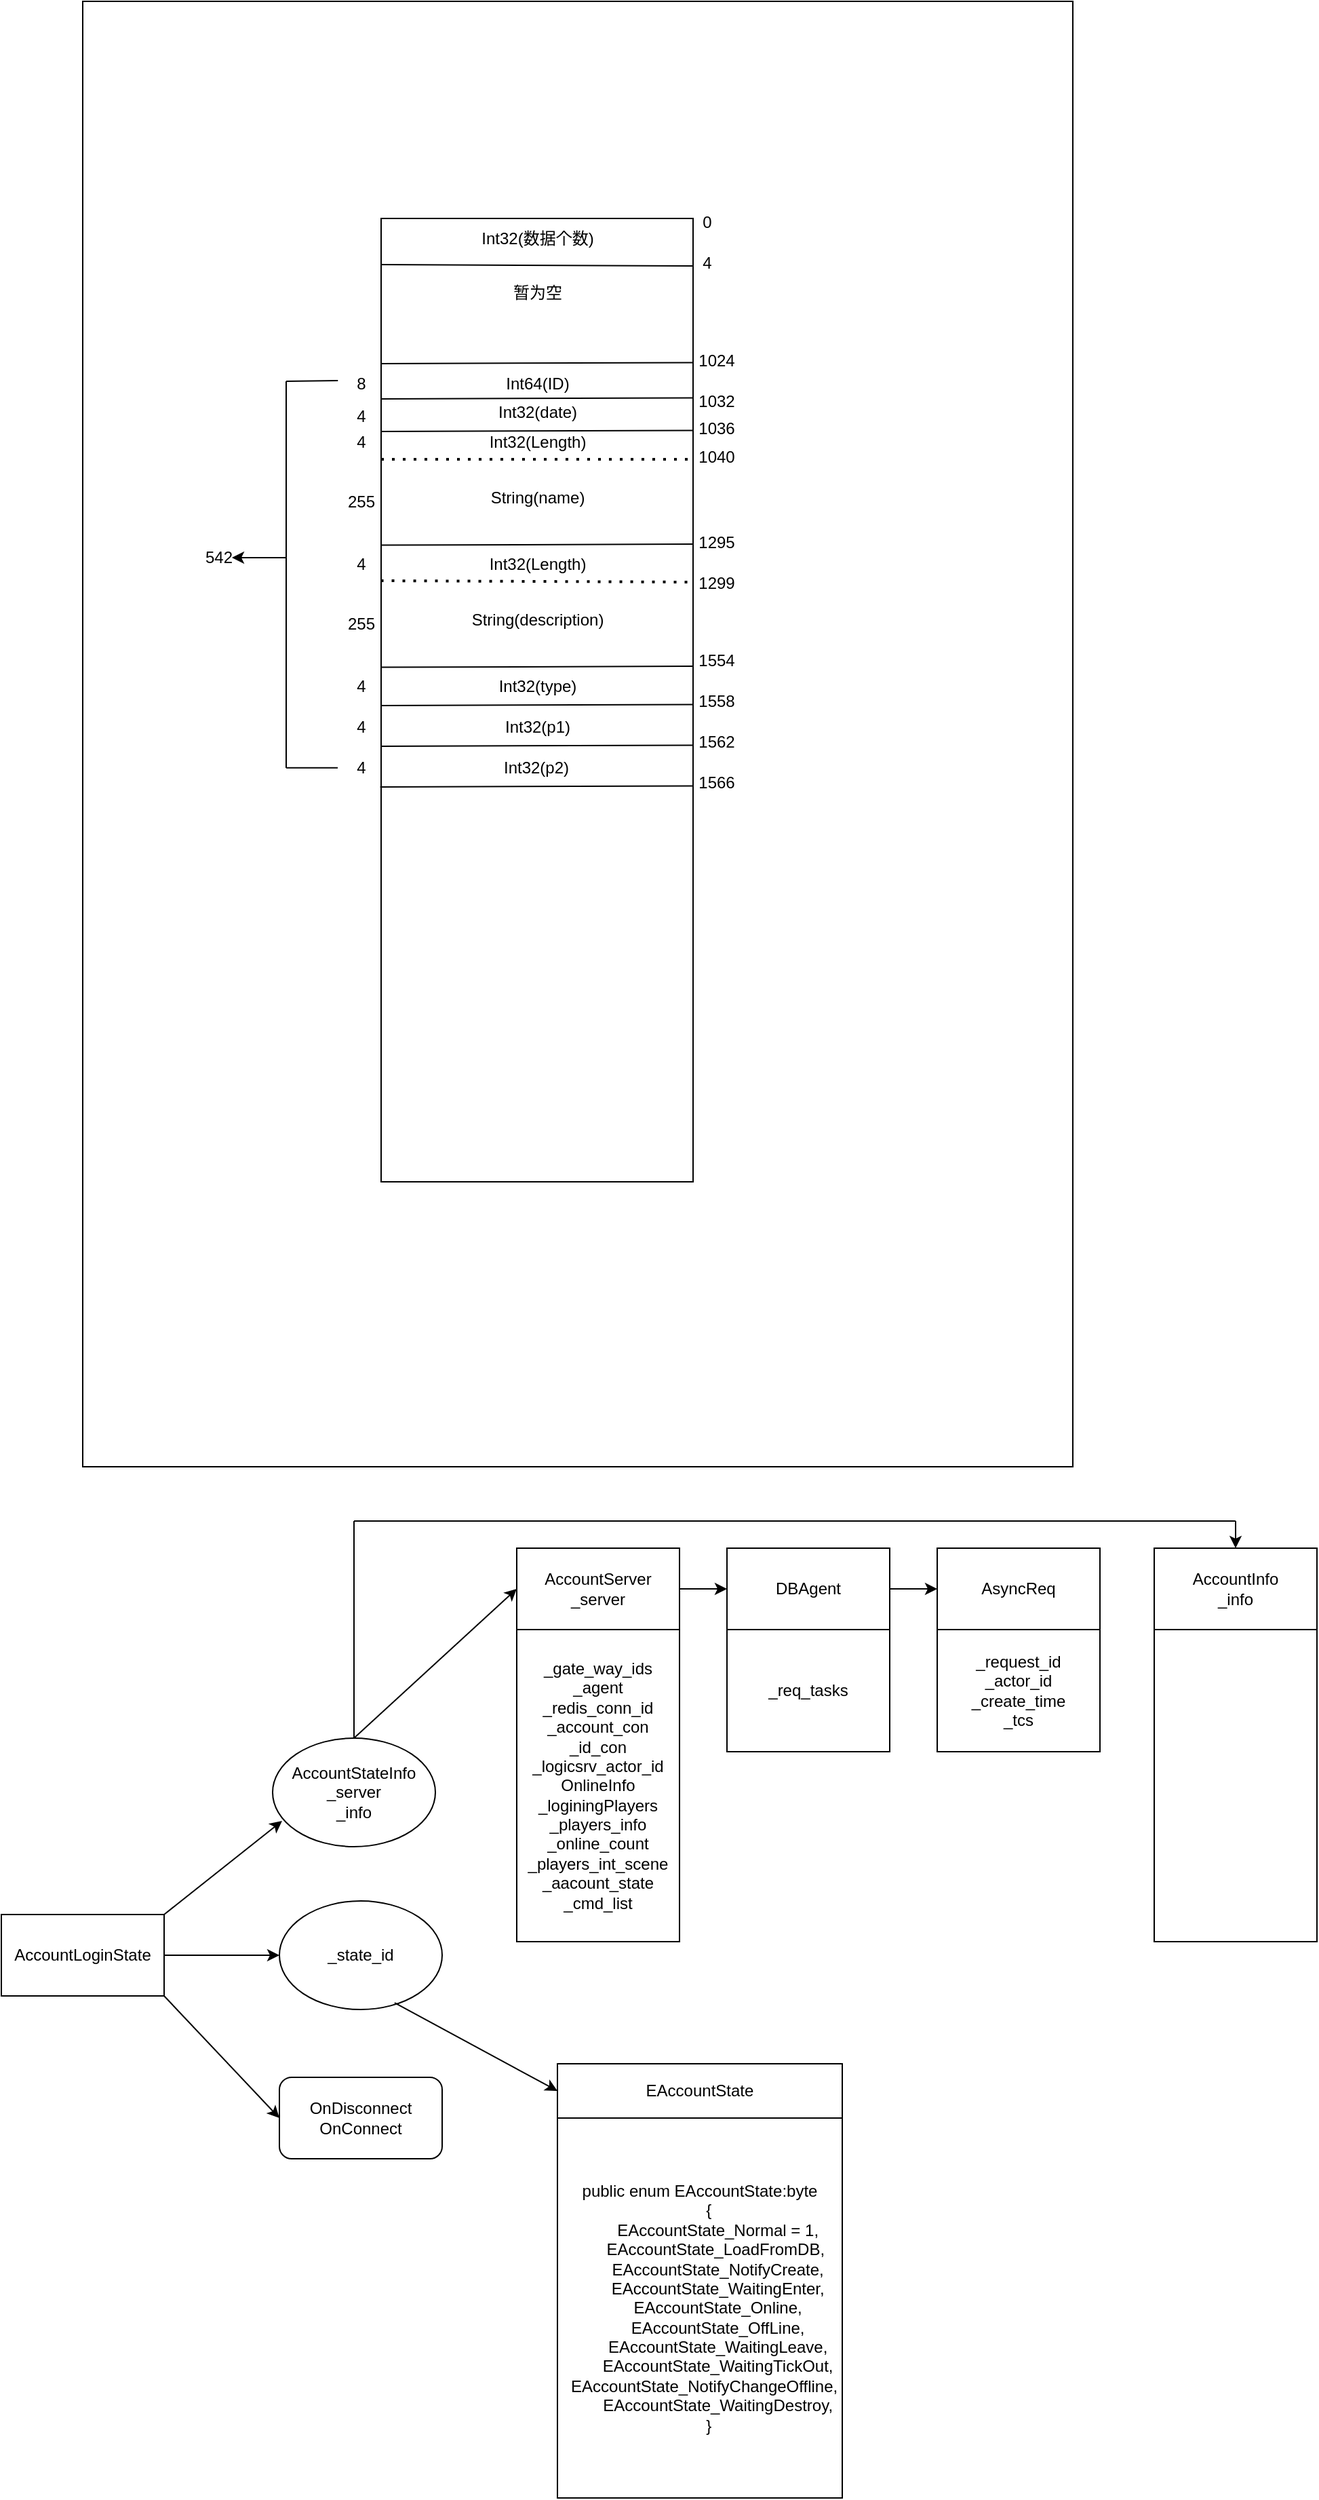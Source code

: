<mxfile version="21.3.8" type="github">
  <diagram name="第 1 页" id="_6rk8pFN5I9bijS4B2-_">
    <mxGraphModel dx="2005" dy="743" grid="1" gridSize="10" guides="1" tooltips="1" connect="1" arrows="1" fold="1" page="1" pageScale="1" pageWidth="827" pageHeight="1169" math="0" shadow="0">
      <root>
        <mxCell id="0" />
        <mxCell id="1" parent="0" />
        <mxCell id="lP68K1j0IbaaqQ89DDOX-53" value="" style="rounded=0;whiteSpace=wrap;html=1;" parent="1" vertex="1">
          <mxGeometry y="160" width="730" height="1080" as="geometry" />
        </mxCell>
        <mxCell id="lP68K1j0IbaaqQ89DDOX-2" value="" style="rounded=0;whiteSpace=wrap;html=1;" parent="1" vertex="1">
          <mxGeometry x="220" y="320" width="230" height="710" as="geometry" />
        </mxCell>
        <mxCell id="lP68K1j0IbaaqQ89DDOX-5" value="" style="endArrow=none;html=1;rounded=0;exitX=-0.008;exitY=0.093;exitDx=0;exitDy=0;exitPerimeter=0;" parent="1" edge="1">
          <mxGeometry width="50" height="50" relative="1" as="geometry">
            <mxPoint x="220.16" y="354.03" as="sourcePoint" />
            <mxPoint x="450" y="355" as="targetPoint" />
          </mxGeometry>
        </mxCell>
        <mxCell id="lP68K1j0IbaaqQ89DDOX-6" value="" style="endArrow=none;html=1;rounded=0;entryX=1.002;entryY=0.351;entryDx=0;entryDy=0;entryPerimeter=0;" parent="1" edge="1">
          <mxGeometry width="50" height="50" relative="1" as="geometry">
            <mxPoint x="220" y="427" as="sourcePoint" />
            <mxPoint x="450.46" y="426.21" as="targetPoint" />
          </mxGeometry>
        </mxCell>
        <mxCell id="lP68K1j0IbaaqQ89DDOX-7" value="Int32(数据个数)" style="text;html=1;align=center;verticalAlign=middle;resizable=0;points=[];autosize=1;strokeColor=none;fillColor=none;" parent="1" vertex="1">
          <mxGeometry x="280" y="320" width="110" height="30" as="geometry" />
        </mxCell>
        <mxCell id="lP68K1j0IbaaqQ89DDOX-8" value="暂为空" style="text;html=1;align=center;verticalAlign=middle;resizable=0;points=[];autosize=1;strokeColor=none;fillColor=none;" parent="1" vertex="1">
          <mxGeometry x="305" y="360" width="60" height="30" as="geometry" />
        </mxCell>
        <mxCell id="lP68K1j0IbaaqQ89DDOX-9" value="4" style="text;html=1;align=center;verticalAlign=middle;resizable=0;points=[];autosize=1;strokeColor=none;fillColor=none;" parent="1" vertex="1">
          <mxGeometry x="445" y="338" width="30" height="30" as="geometry" />
        </mxCell>
        <mxCell id="lP68K1j0IbaaqQ89DDOX-10" value="0" style="text;html=1;align=center;verticalAlign=middle;resizable=0;points=[];autosize=1;strokeColor=none;fillColor=none;" parent="1" vertex="1">
          <mxGeometry x="445" y="308" width="30" height="30" as="geometry" />
        </mxCell>
        <mxCell id="lP68K1j0IbaaqQ89DDOX-11" value="1024" style="text;html=1;align=center;verticalAlign=middle;resizable=0;points=[];autosize=1;strokeColor=none;fillColor=none;" parent="1" vertex="1">
          <mxGeometry x="442" y="410" width="50" height="30" as="geometry" />
        </mxCell>
        <mxCell id="lP68K1j0IbaaqQ89DDOX-12" value="" style="endArrow=none;html=1;rounded=0;entryX=1.002;entryY=0.351;entryDx=0;entryDy=0;entryPerimeter=0;" parent="1" edge="1">
          <mxGeometry width="50" height="50" relative="1" as="geometry">
            <mxPoint x="220" y="453" as="sourcePoint" />
            <mxPoint x="450.46" y="452.21" as="targetPoint" />
          </mxGeometry>
        </mxCell>
        <mxCell id="lP68K1j0IbaaqQ89DDOX-13" value="1032" style="text;html=1;align=center;verticalAlign=middle;resizable=0;points=[];autosize=1;strokeColor=none;fillColor=none;" parent="1" vertex="1">
          <mxGeometry x="442" y="440" width="50" height="30" as="geometry" />
        </mxCell>
        <mxCell id="lP68K1j0IbaaqQ89DDOX-14" value="Int64(ID)" style="text;html=1;align=center;verticalAlign=middle;resizable=0;points=[];autosize=1;strokeColor=none;fillColor=none;" parent="1" vertex="1">
          <mxGeometry x="300" y="427" width="70" height="30" as="geometry" />
        </mxCell>
        <mxCell id="lP68K1j0IbaaqQ89DDOX-15" value="" style="endArrow=none;html=1;rounded=0;entryX=1.002;entryY=0.351;entryDx=0;entryDy=0;entryPerimeter=0;" parent="1" edge="1">
          <mxGeometry width="50" height="50" relative="1" as="geometry">
            <mxPoint x="220" y="477" as="sourcePoint" />
            <mxPoint x="450.46" y="476.21" as="targetPoint" />
          </mxGeometry>
        </mxCell>
        <mxCell id="lP68K1j0IbaaqQ89DDOX-16" value="Int32(date)" style="text;html=1;align=center;verticalAlign=middle;resizable=0;points=[];autosize=1;strokeColor=none;fillColor=none;" parent="1" vertex="1">
          <mxGeometry x="295" y="448" width="80" height="30" as="geometry" />
        </mxCell>
        <mxCell id="lP68K1j0IbaaqQ89DDOX-17" value="1036" style="text;html=1;align=center;verticalAlign=middle;resizable=0;points=[];autosize=1;strokeColor=none;fillColor=none;" parent="1" vertex="1">
          <mxGeometry x="442" y="460" width="50" height="30" as="geometry" />
        </mxCell>
        <mxCell id="lP68K1j0IbaaqQ89DDOX-18" value="" style="endArrow=none;html=1;rounded=0;entryX=1.002;entryY=0.351;entryDx=0;entryDy=0;entryPerimeter=0;" parent="1" edge="1">
          <mxGeometry width="50" height="50" relative="1" as="geometry">
            <mxPoint x="220" y="560.79" as="sourcePoint" />
            <mxPoint x="450.46" y="560.0" as="targetPoint" />
          </mxGeometry>
        </mxCell>
        <mxCell id="lP68K1j0IbaaqQ89DDOX-19" value="" style="endArrow=none;dashed=1;html=1;dashPattern=1 3;strokeWidth=2;rounded=0;exitX=0;exitY=0.25;exitDx=0;exitDy=0;entryX=1;entryY=0.25;entryDx=0;entryDy=0;" parent="1" source="lP68K1j0IbaaqQ89DDOX-2" target="lP68K1j0IbaaqQ89DDOX-2" edge="1">
          <mxGeometry width="50" height="50" relative="1" as="geometry">
            <mxPoint x="280" y="520" as="sourcePoint" />
            <mxPoint x="330" y="470" as="targetPoint" />
          </mxGeometry>
        </mxCell>
        <mxCell id="lP68K1j0IbaaqQ89DDOX-20" value="Int32(Length)" style="text;html=1;align=center;verticalAlign=middle;resizable=0;points=[];autosize=1;strokeColor=none;fillColor=none;" parent="1" vertex="1">
          <mxGeometry x="290" y="470" width="90" height="30" as="geometry" />
        </mxCell>
        <mxCell id="lP68K1j0IbaaqQ89DDOX-21" value="1040" style="text;html=1;align=center;verticalAlign=middle;resizable=0;points=[];autosize=1;strokeColor=none;fillColor=none;" parent="1" vertex="1">
          <mxGeometry x="442" y="481" width="50" height="30" as="geometry" />
        </mxCell>
        <mxCell id="lP68K1j0IbaaqQ89DDOX-22" value="1295" style="text;html=1;align=center;verticalAlign=middle;resizable=0;points=[];autosize=1;strokeColor=none;fillColor=none;" parent="1" vertex="1">
          <mxGeometry x="442" y="544" width="50" height="30" as="geometry" />
        </mxCell>
        <mxCell id="lP68K1j0IbaaqQ89DDOX-23" value="String(name)" style="text;html=1;align=center;verticalAlign=middle;resizable=0;points=[];autosize=1;strokeColor=none;fillColor=none;" parent="1" vertex="1">
          <mxGeometry x="290" y="511" width="90" height="30" as="geometry" />
        </mxCell>
        <mxCell id="lP68K1j0IbaaqQ89DDOX-24" value="8" style="text;html=1;align=center;verticalAlign=middle;resizable=0;points=[];autosize=1;strokeColor=none;fillColor=none;" parent="1" vertex="1">
          <mxGeometry x="190" y="427" width="30" height="30" as="geometry" />
        </mxCell>
        <mxCell id="lP68K1j0IbaaqQ89DDOX-25" value="4" style="text;html=1;align=center;verticalAlign=middle;resizable=0;points=[];autosize=1;strokeColor=none;fillColor=none;" parent="1" vertex="1">
          <mxGeometry x="190" y="451" width="30" height="30" as="geometry" />
        </mxCell>
        <mxCell id="lP68K1j0IbaaqQ89DDOX-26" value="4" style="text;html=1;align=center;verticalAlign=middle;resizable=0;points=[];autosize=1;strokeColor=none;fillColor=none;" parent="1" vertex="1">
          <mxGeometry x="190" y="470" width="30" height="30" as="geometry" />
        </mxCell>
        <mxCell id="lP68K1j0IbaaqQ89DDOX-27" value="255" style="text;html=1;align=center;verticalAlign=middle;resizable=0;points=[];autosize=1;strokeColor=none;fillColor=none;" parent="1" vertex="1">
          <mxGeometry x="185" y="514" width="40" height="30" as="geometry" />
        </mxCell>
        <mxCell id="lP68K1j0IbaaqQ89DDOX-28" value="" style="endArrow=none;html=1;rounded=0;entryX=1.002;entryY=0.351;entryDx=0;entryDy=0;entryPerimeter=0;" parent="1" edge="1">
          <mxGeometry width="50" height="50" relative="1" as="geometry">
            <mxPoint x="219.77" y="650.79" as="sourcePoint" />
            <mxPoint x="450.23" y="650.0" as="targetPoint" />
          </mxGeometry>
        </mxCell>
        <mxCell id="lP68K1j0IbaaqQ89DDOX-29" value="" style="endArrow=none;dashed=1;html=1;dashPattern=1 3;strokeWidth=2;rounded=0;exitX=0;exitY=0.25;exitDx=0;exitDy=0;entryX=1;entryY=0.25;entryDx=0;entryDy=0;" parent="1" edge="1">
          <mxGeometry width="50" height="50" relative="1" as="geometry">
            <mxPoint x="219.77" y="587" as="sourcePoint" />
            <mxPoint x="449.77" y="588" as="targetPoint" />
          </mxGeometry>
        </mxCell>
        <mxCell id="lP68K1j0IbaaqQ89DDOX-30" value="Int32(Length)" style="text;html=1;align=center;verticalAlign=middle;resizable=0;points=[];autosize=1;strokeColor=none;fillColor=none;" parent="1" vertex="1">
          <mxGeometry x="289.77" y="560" width="90" height="30" as="geometry" />
        </mxCell>
        <mxCell id="lP68K1j0IbaaqQ89DDOX-31" value="String(description)" style="text;html=1;align=center;verticalAlign=middle;resizable=0;points=[];autosize=1;strokeColor=none;fillColor=none;" parent="1" vertex="1">
          <mxGeometry x="274.77" y="601" width="120" height="30" as="geometry" />
        </mxCell>
        <mxCell id="lP68K1j0IbaaqQ89DDOX-32" value="1299" style="text;html=1;align=center;verticalAlign=middle;resizable=0;points=[];autosize=1;strokeColor=none;fillColor=none;" parent="1" vertex="1">
          <mxGeometry x="442" y="574" width="50" height="30" as="geometry" />
        </mxCell>
        <mxCell id="lP68K1j0IbaaqQ89DDOX-33" value="1554" style="text;html=1;align=center;verticalAlign=middle;resizable=0;points=[];autosize=1;strokeColor=none;fillColor=none;" parent="1" vertex="1">
          <mxGeometry x="442" y="631" width="50" height="30" as="geometry" />
        </mxCell>
        <mxCell id="lP68K1j0IbaaqQ89DDOX-34" value="4" style="text;html=1;align=center;verticalAlign=middle;resizable=0;points=[];autosize=1;strokeColor=none;fillColor=none;" parent="1" vertex="1">
          <mxGeometry x="190" y="560" width="30" height="30" as="geometry" />
        </mxCell>
        <mxCell id="lP68K1j0IbaaqQ89DDOX-35" value="255" style="text;html=1;align=center;verticalAlign=middle;resizable=0;points=[];autosize=1;strokeColor=none;fillColor=none;" parent="1" vertex="1">
          <mxGeometry x="185" y="604" width="40" height="30" as="geometry" />
        </mxCell>
        <mxCell id="lP68K1j0IbaaqQ89DDOX-36" value="" style="endArrow=none;html=1;rounded=0;entryX=1.002;entryY=0.351;entryDx=0;entryDy=0;entryPerimeter=0;" parent="1" edge="1">
          <mxGeometry width="50" height="50" relative="1" as="geometry">
            <mxPoint x="219.54" y="679" as="sourcePoint" />
            <mxPoint x="450.0" y="678.21" as="targetPoint" />
          </mxGeometry>
        </mxCell>
        <mxCell id="lP68K1j0IbaaqQ89DDOX-37" value="Int32(type)" style="text;html=1;align=center;verticalAlign=middle;resizable=0;points=[];autosize=1;strokeColor=none;fillColor=none;" parent="1" vertex="1">
          <mxGeometry x="294.54" y="650" width="80" height="30" as="geometry" />
        </mxCell>
        <mxCell id="lP68K1j0IbaaqQ89DDOX-38" value="" style="endArrow=none;html=1;rounded=0;entryX=1.002;entryY=0.351;entryDx=0;entryDy=0;entryPerimeter=0;" parent="1" edge="1">
          <mxGeometry width="50" height="50" relative="1" as="geometry">
            <mxPoint x="220" y="709" as="sourcePoint" />
            <mxPoint x="450.46" y="708.21" as="targetPoint" />
          </mxGeometry>
        </mxCell>
        <mxCell id="lP68K1j0IbaaqQ89DDOX-39" value="Int32(p1)" style="text;html=1;align=center;verticalAlign=middle;resizable=0;points=[];autosize=1;strokeColor=none;fillColor=none;" parent="1" vertex="1">
          <mxGeometry x="300" y="680" width="70" height="30" as="geometry" />
        </mxCell>
        <mxCell id="lP68K1j0IbaaqQ89DDOX-40" value="" style="endArrow=none;html=1;rounded=0;entryX=1.002;entryY=0.351;entryDx=0;entryDy=0;entryPerimeter=0;" parent="1" edge="1">
          <mxGeometry width="50" height="50" relative="1" as="geometry">
            <mxPoint x="219.31" y="739" as="sourcePoint" />
            <mxPoint x="449.77" y="738.21" as="targetPoint" />
          </mxGeometry>
        </mxCell>
        <mxCell id="lP68K1j0IbaaqQ89DDOX-41" value="Int32(p2)" style="text;html=1;align=center;verticalAlign=middle;resizable=0;points=[];autosize=1;strokeColor=none;fillColor=none;" parent="1" vertex="1">
          <mxGeometry x="299.31" y="710" width="70" height="30" as="geometry" />
        </mxCell>
        <mxCell id="lP68K1j0IbaaqQ89DDOX-42" value="1558" style="text;html=1;align=center;verticalAlign=middle;resizable=0;points=[];autosize=1;strokeColor=none;fillColor=none;" parent="1" vertex="1">
          <mxGeometry x="442" y="661" width="50" height="30" as="geometry" />
        </mxCell>
        <mxCell id="lP68K1j0IbaaqQ89DDOX-43" value="1562" style="text;html=1;align=center;verticalAlign=middle;resizable=0;points=[];autosize=1;strokeColor=none;fillColor=none;" parent="1" vertex="1">
          <mxGeometry x="442" y="691" width="50" height="30" as="geometry" />
        </mxCell>
        <mxCell id="lP68K1j0IbaaqQ89DDOX-44" value="1566" style="text;html=1;align=center;verticalAlign=middle;resizable=0;points=[];autosize=1;strokeColor=none;fillColor=none;" parent="1" vertex="1">
          <mxGeometry x="442" y="721" width="50" height="30" as="geometry" />
        </mxCell>
        <mxCell id="lP68K1j0IbaaqQ89DDOX-45" value="4" style="text;html=1;align=center;verticalAlign=middle;resizable=0;points=[];autosize=1;strokeColor=none;fillColor=none;" parent="1" vertex="1">
          <mxGeometry x="190" y="650" width="30" height="30" as="geometry" />
        </mxCell>
        <mxCell id="lP68K1j0IbaaqQ89DDOX-46" value="4" style="text;html=1;align=center;verticalAlign=middle;resizable=0;points=[];autosize=1;strokeColor=none;fillColor=none;" parent="1" vertex="1">
          <mxGeometry x="190" y="680" width="30" height="30" as="geometry" />
        </mxCell>
        <mxCell id="lP68K1j0IbaaqQ89DDOX-47" value="4" style="text;html=1;align=center;verticalAlign=middle;resizable=0;points=[];autosize=1;strokeColor=none;fillColor=none;" parent="1" vertex="1">
          <mxGeometry x="190" y="710" width="30" height="30" as="geometry" />
        </mxCell>
        <mxCell id="lP68K1j0IbaaqQ89DDOX-48" value="" style="endArrow=none;html=1;rounded=0;entryX=-0.062;entryY=0.417;entryDx=0;entryDy=0;entryPerimeter=0;" parent="1" target="lP68K1j0IbaaqQ89DDOX-24" edge="1">
          <mxGeometry width="50" height="50" relative="1" as="geometry">
            <mxPoint x="150" y="440" as="sourcePoint" />
            <mxPoint x="170" y="440" as="targetPoint" />
          </mxGeometry>
        </mxCell>
        <mxCell id="lP68K1j0IbaaqQ89DDOX-49" value="" style="endArrow=none;html=1;rounded=0;" parent="1" edge="1">
          <mxGeometry width="50" height="50" relative="1" as="geometry">
            <mxPoint x="150" y="725" as="sourcePoint" />
            <mxPoint x="150" y="440" as="targetPoint" />
          </mxGeometry>
        </mxCell>
        <mxCell id="lP68K1j0IbaaqQ89DDOX-50" value="" style="endArrow=none;html=1;rounded=0;entryX=-0.062;entryY=0.417;entryDx=0;entryDy=0;entryPerimeter=0;" parent="1" edge="1">
          <mxGeometry width="50" height="50" relative="1" as="geometry">
            <mxPoint x="150" y="724.9" as="sourcePoint" />
            <mxPoint x="188" y="724.9" as="targetPoint" />
          </mxGeometry>
        </mxCell>
        <mxCell id="lP68K1j0IbaaqQ89DDOX-51" value="" style="endArrow=classic;html=1;rounded=0;" parent="1" edge="1">
          <mxGeometry width="50" height="50" relative="1" as="geometry">
            <mxPoint x="150" y="570" as="sourcePoint" />
            <mxPoint x="110" y="570" as="targetPoint" />
          </mxGeometry>
        </mxCell>
        <mxCell id="lP68K1j0IbaaqQ89DDOX-52" value="542" style="text;html=1;align=center;verticalAlign=middle;resizable=0;points=[];autosize=1;strokeColor=none;fillColor=none;" parent="1" vertex="1">
          <mxGeometry x="80" y="555" width="40" height="30" as="geometry" />
        </mxCell>
        <mxCell id="_vGkpXVdsBkNTcMDOw9y-1" value="AccountLoginState" style="rounded=0;whiteSpace=wrap;html=1;" vertex="1" parent="1">
          <mxGeometry x="-60" y="1570" width="120" height="60" as="geometry" />
        </mxCell>
        <mxCell id="_vGkpXVdsBkNTcMDOw9y-2" value="AccountStateInfo&lt;br&gt;_server&lt;br&gt;_info" style="ellipse;whiteSpace=wrap;html=1;" vertex="1" parent="1">
          <mxGeometry x="140" y="1440" width="120" height="80" as="geometry" />
        </mxCell>
        <mxCell id="_vGkpXVdsBkNTcMDOw9y-3" value="" style="endArrow=classic;html=1;rounded=0;entryX=0.058;entryY=0.763;entryDx=0;entryDy=0;entryPerimeter=0;" edge="1" parent="1" target="_vGkpXVdsBkNTcMDOw9y-2">
          <mxGeometry width="50" height="50" relative="1" as="geometry">
            <mxPoint x="60" y="1570" as="sourcePoint" />
            <mxPoint x="110" y="1520" as="targetPoint" />
          </mxGeometry>
        </mxCell>
        <mxCell id="_vGkpXVdsBkNTcMDOw9y-4" value="" style="endArrow=classic;html=1;rounded=0;exitX=1;exitY=0.5;exitDx=0;exitDy=0;entryX=0;entryY=0.5;entryDx=0;entryDy=0;" edge="1" parent="1" source="_vGkpXVdsBkNTcMDOw9y-1" target="_vGkpXVdsBkNTcMDOw9y-5">
          <mxGeometry width="50" height="50" relative="1" as="geometry">
            <mxPoint x="120" y="1670" as="sourcePoint" />
            <mxPoint x="160" y="1670" as="targetPoint" />
          </mxGeometry>
        </mxCell>
        <mxCell id="_vGkpXVdsBkNTcMDOw9y-5" value="_state_id" style="ellipse;whiteSpace=wrap;html=1;" vertex="1" parent="1">
          <mxGeometry x="145" y="1560" width="120" height="80" as="geometry" />
        </mxCell>
        <mxCell id="_vGkpXVdsBkNTcMDOw9y-6" value="" style="endArrow=classic;html=1;rounded=0;exitX=1;exitY=1;exitDx=0;exitDy=0;entryX=0;entryY=0.5;entryDx=0;entryDy=0;" edge="1" parent="1" source="_vGkpXVdsBkNTcMDOw9y-1">
          <mxGeometry width="50" height="50" relative="1" as="geometry">
            <mxPoint x="20" y="1730" as="sourcePoint" />
            <mxPoint x="145" y="1720" as="targetPoint" />
          </mxGeometry>
        </mxCell>
        <mxCell id="_vGkpXVdsBkNTcMDOw9y-8" value="EAccountState" style="rounded=0;whiteSpace=wrap;html=1;" vertex="1" parent="1">
          <mxGeometry x="350" y="1680" width="210" height="40" as="geometry" />
        </mxCell>
        <mxCell id="_vGkpXVdsBkNTcMDOw9y-9" value="&lt;div&gt;public enum EAccountState:byte&lt;/div&gt;&lt;div&gt;&amp;nbsp; &amp;nbsp; {&lt;/div&gt;&lt;div&gt;&amp;nbsp; &amp;nbsp; &amp;nbsp; &amp;nbsp; EAccountState_Normal = 1,&lt;/div&gt;&lt;div&gt;&amp;nbsp; &amp;nbsp; &amp;nbsp; &amp;nbsp; EAccountState_LoadFromDB,&amp;nbsp;&lt;/div&gt;&lt;div&gt;&amp;nbsp; &amp;nbsp; &amp;nbsp; &amp;nbsp; EAccountState_NotifyCreate,&lt;/div&gt;&lt;div&gt;&amp;nbsp; &amp;nbsp; &amp;nbsp; &amp;nbsp; EAccountState_WaitingEnter,&lt;/div&gt;&lt;div&gt;&amp;nbsp; &amp;nbsp; &amp;nbsp; &amp;nbsp; EAccountState_Online,&lt;/div&gt;&lt;div&gt;&amp;nbsp; &amp;nbsp; &amp;nbsp; &amp;nbsp; EAccountState_OffLine,&lt;/div&gt;&lt;div&gt;&amp;nbsp; &amp;nbsp; &amp;nbsp; &amp;nbsp; EAccountState_WaitingLeave,&lt;/div&gt;&lt;div&gt;&amp;nbsp; &amp;nbsp; &amp;nbsp; &amp;nbsp; EAccountState_WaitingTickOut,&lt;/div&gt;&lt;div&gt;&amp;nbsp; EAccountState_NotifyChangeOffline,&lt;/div&gt;&lt;div&gt;&amp;nbsp; &amp;nbsp; &amp;nbsp; &amp;nbsp; EAccountState_WaitingDestroy,&lt;/div&gt;&lt;div&gt;&amp;nbsp; &amp;nbsp; }&lt;/div&gt;" style="rounded=0;whiteSpace=wrap;html=1;" vertex="1" parent="1">
          <mxGeometry x="350" y="1720" width="210" height="280" as="geometry" />
        </mxCell>
        <mxCell id="_vGkpXVdsBkNTcMDOw9y-10" value="" style="endArrow=classic;html=1;rounded=0;exitX=0.708;exitY=0.938;exitDx=0;exitDy=0;entryX=0;entryY=0.5;entryDx=0;entryDy=0;exitPerimeter=0;" edge="1" parent="1" source="_vGkpXVdsBkNTcMDOw9y-5" target="_vGkpXVdsBkNTcMDOw9y-8">
          <mxGeometry width="50" height="50" relative="1" as="geometry">
            <mxPoint x="280" y="1570" as="sourcePoint" />
            <mxPoint x="330" y="1520" as="targetPoint" />
          </mxGeometry>
        </mxCell>
        <mxCell id="_vGkpXVdsBkNTcMDOw9y-12" value="OnDisconnect&lt;br&gt;OnConnect" style="rounded=1;whiteSpace=wrap;html=1;" vertex="1" parent="1">
          <mxGeometry x="145" y="1690" width="120" height="60" as="geometry" />
        </mxCell>
        <mxCell id="_vGkpXVdsBkNTcMDOw9y-13" value="AccountServer&lt;br&gt;_server" style="rounded=0;whiteSpace=wrap;html=1;" vertex="1" parent="1">
          <mxGeometry x="320" y="1300" width="120" height="60" as="geometry" />
        </mxCell>
        <mxCell id="_vGkpXVdsBkNTcMDOw9y-14" value="" style="endArrow=classic;html=1;rounded=0;entryX=0;entryY=0.5;entryDx=0;entryDy=0;exitX=0.5;exitY=0;exitDx=0;exitDy=0;" edge="1" parent="1" source="_vGkpXVdsBkNTcMDOw9y-2" target="_vGkpXVdsBkNTcMDOw9y-13">
          <mxGeometry width="50" height="50" relative="1" as="geometry">
            <mxPoint x="300" y="1490" as="sourcePoint" />
            <mxPoint x="370" y="1480" as="targetPoint" />
          </mxGeometry>
        </mxCell>
        <mxCell id="_vGkpXVdsBkNTcMDOw9y-15" value="AccountInfo&lt;br&gt;_info" style="rounded=0;whiteSpace=wrap;html=1;" vertex="1" parent="1">
          <mxGeometry x="790" y="1300" width="120" height="60" as="geometry" />
        </mxCell>
        <mxCell id="_vGkpXVdsBkNTcMDOw9y-16" value="_gate_way_ids&lt;br&gt;_agent&lt;br&gt;_redis_conn_id&lt;br&gt;_account_con&lt;br&gt;_id_con&lt;br&gt;_logicsrv_actor_id&lt;br&gt;OnlineInfo&lt;br&gt;_loginingPlayers&lt;br&gt;_players_info&lt;br&gt;_online_count&lt;br&gt;_players_int_scene&lt;br&gt;_aacount_state&lt;br&gt;_cmd_list" style="rounded=0;whiteSpace=wrap;html=1;" vertex="1" parent="1">
          <mxGeometry x="320" y="1360" width="120" height="230" as="geometry" />
        </mxCell>
        <mxCell id="_vGkpXVdsBkNTcMDOw9y-17" value="" style="endArrow=none;html=1;rounded=0;exitX=0.5;exitY=0;exitDx=0;exitDy=0;" edge="1" parent="1" source="_vGkpXVdsBkNTcMDOw9y-2">
          <mxGeometry width="50" height="50" relative="1" as="geometry">
            <mxPoint x="170" y="1380" as="sourcePoint" />
            <mxPoint x="200" y="1280" as="targetPoint" />
          </mxGeometry>
        </mxCell>
        <mxCell id="_vGkpXVdsBkNTcMDOw9y-18" value="" style="endArrow=none;html=1;rounded=0;" edge="1" parent="1">
          <mxGeometry width="50" height="50" relative="1" as="geometry">
            <mxPoint x="200" y="1280" as="sourcePoint" />
            <mxPoint x="850" y="1280" as="targetPoint" />
          </mxGeometry>
        </mxCell>
        <mxCell id="_vGkpXVdsBkNTcMDOw9y-19" value="" style="endArrow=classic;html=1;rounded=0;" edge="1" parent="1" target="_vGkpXVdsBkNTcMDOw9y-15">
          <mxGeometry width="50" height="50" relative="1" as="geometry">
            <mxPoint x="850" y="1280" as="sourcePoint" />
            <mxPoint x="640" y="1250" as="targetPoint" />
          </mxGeometry>
        </mxCell>
        <mxCell id="_vGkpXVdsBkNTcMDOw9y-20" value="" style="rounded=0;whiteSpace=wrap;html=1;" vertex="1" parent="1">
          <mxGeometry x="790" y="1360" width="120" height="230" as="geometry" />
        </mxCell>
        <mxCell id="_vGkpXVdsBkNTcMDOw9y-21" value="DBAgent" style="rounded=0;whiteSpace=wrap;html=1;" vertex="1" parent="1">
          <mxGeometry x="475" y="1300" width="120" height="60" as="geometry" />
        </mxCell>
        <mxCell id="_vGkpXVdsBkNTcMDOw9y-22" value="_req_tasks" style="rounded=0;whiteSpace=wrap;html=1;" vertex="1" parent="1">
          <mxGeometry x="475" y="1360" width="120" height="90" as="geometry" />
        </mxCell>
        <mxCell id="_vGkpXVdsBkNTcMDOw9y-23" value="" style="endArrow=classic;html=1;rounded=0;entryX=0;entryY=0.5;entryDx=0;entryDy=0;" edge="1" parent="1" target="_vGkpXVdsBkNTcMDOw9y-21">
          <mxGeometry width="50" height="50" relative="1" as="geometry">
            <mxPoint x="440" y="1330" as="sourcePoint" />
            <mxPoint x="490" y="1280" as="targetPoint" />
          </mxGeometry>
        </mxCell>
        <mxCell id="_vGkpXVdsBkNTcMDOw9y-24" value="AsyncReq" style="rounded=0;whiteSpace=wrap;html=1;" vertex="1" parent="1">
          <mxGeometry x="630" y="1300" width="120" height="60" as="geometry" />
        </mxCell>
        <mxCell id="_vGkpXVdsBkNTcMDOw9y-25" value="_request_id&lt;br style=&quot;border-color: var(--border-color);&quot;&gt;_actor_id&lt;br style=&quot;border-color: var(--border-color);&quot;&gt;_create_time&lt;br style=&quot;border-color: var(--border-color);&quot;&gt;_tcs" style="rounded=0;whiteSpace=wrap;html=1;" vertex="1" parent="1">
          <mxGeometry x="630" y="1360" width="120" height="90" as="geometry" />
        </mxCell>
        <mxCell id="_vGkpXVdsBkNTcMDOw9y-26" value="" style="endArrow=classic;html=1;rounded=0;entryX=0;entryY=0.5;entryDx=0;entryDy=0;" edge="1" parent="1" target="_vGkpXVdsBkNTcMDOw9y-24">
          <mxGeometry width="50" height="50" relative="1" as="geometry">
            <mxPoint x="595" y="1330" as="sourcePoint" />
            <mxPoint x="645" y="1280" as="targetPoint" />
          </mxGeometry>
        </mxCell>
      </root>
    </mxGraphModel>
  </diagram>
</mxfile>
